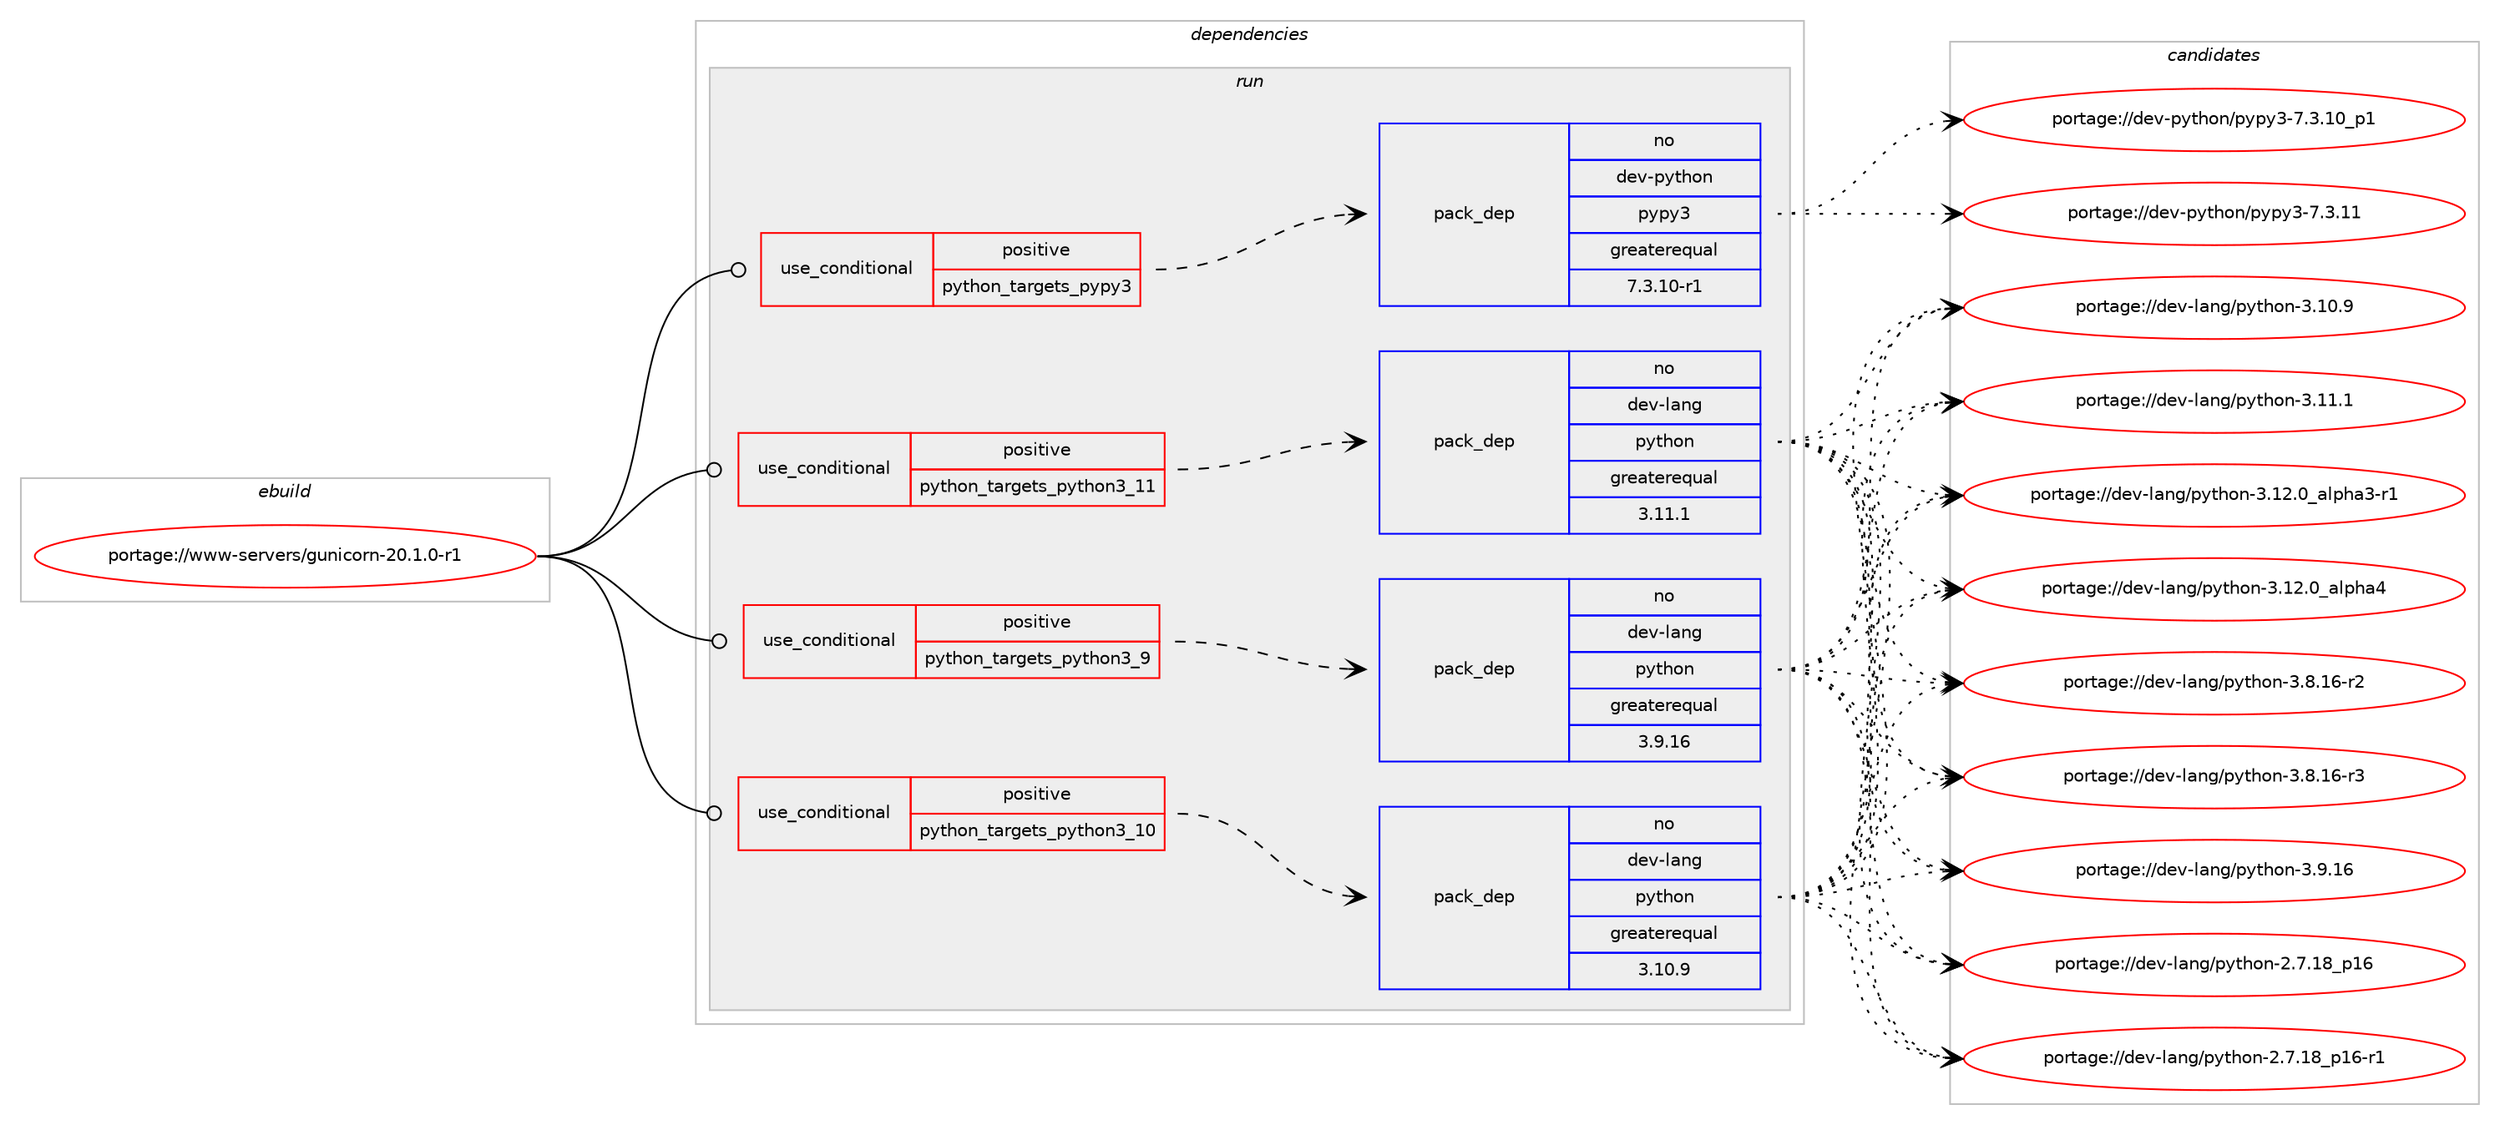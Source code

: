 digraph prolog {

# *************
# Graph options
# *************

newrank=true;
concentrate=true;
compound=true;
graph [rankdir=LR,fontname=Helvetica,fontsize=10,ranksep=1.5];#, ranksep=2.5, nodesep=0.2];
edge  [arrowhead=vee];
node  [fontname=Helvetica,fontsize=10];

# **********
# The ebuild
# **********

subgraph cluster_leftcol {
color=gray;
rank=same;
label=<<i>ebuild</i>>;
id [label="portage://www-servers/gunicorn-20.1.0-r1", color=red, width=4, href="../www-servers/gunicorn-20.1.0-r1.svg"];
}

# ****************
# The dependencies
# ****************

subgraph cluster_midcol {
color=gray;
label=<<i>dependencies</i>>;
subgraph cluster_compile {
fillcolor="#eeeeee";
style=filled;
label=<<i>compile</i>>;
}
subgraph cluster_compileandrun {
fillcolor="#eeeeee";
style=filled;
label=<<i>compile and run</i>>;
}
subgraph cluster_run {
fillcolor="#eeeeee";
style=filled;
label=<<i>run</i>>;
subgraph cond6060 {
dependency9801 [label=<<TABLE BORDER="0" CELLBORDER="1" CELLSPACING="0" CELLPADDING="4"><TR><TD ROWSPAN="3" CELLPADDING="10">use_conditional</TD></TR><TR><TD>positive</TD></TR><TR><TD>python_targets_pypy3</TD></TR></TABLE>>, shape=none, color=red];
subgraph pack3616 {
dependency9802 [label=<<TABLE BORDER="0" CELLBORDER="1" CELLSPACING="0" CELLPADDING="4" WIDTH="220"><TR><TD ROWSPAN="6" CELLPADDING="30">pack_dep</TD></TR><TR><TD WIDTH="110">no</TD></TR><TR><TD>dev-python</TD></TR><TR><TD>pypy3</TD></TR><TR><TD>greaterequal</TD></TR><TR><TD>7.3.10-r1</TD></TR></TABLE>>, shape=none, color=blue];
}
dependency9801:e -> dependency9802:w [weight=20,style="dashed",arrowhead="vee"];
}
id:e -> dependency9801:w [weight=20,style="solid",arrowhead="odot"];
subgraph cond6061 {
dependency9803 [label=<<TABLE BORDER="0" CELLBORDER="1" CELLSPACING="0" CELLPADDING="4"><TR><TD ROWSPAN="3" CELLPADDING="10">use_conditional</TD></TR><TR><TD>positive</TD></TR><TR><TD>python_targets_python3_10</TD></TR></TABLE>>, shape=none, color=red];
subgraph pack3617 {
dependency9804 [label=<<TABLE BORDER="0" CELLBORDER="1" CELLSPACING="0" CELLPADDING="4" WIDTH="220"><TR><TD ROWSPAN="6" CELLPADDING="30">pack_dep</TD></TR><TR><TD WIDTH="110">no</TD></TR><TR><TD>dev-lang</TD></TR><TR><TD>python</TD></TR><TR><TD>greaterequal</TD></TR><TR><TD>3.10.9</TD></TR></TABLE>>, shape=none, color=blue];
}
dependency9803:e -> dependency9804:w [weight=20,style="dashed",arrowhead="vee"];
}
id:e -> dependency9803:w [weight=20,style="solid",arrowhead="odot"];
subgraph cond6062 {
dependency9805 [label=<<TABLE BORDER="0" CELLBORDER="1" CELLSPACING="0" CELLPADDING="4"><TR><TD ROWSPAN="3" CELLPADDING="10">use_conditional</TD></TR><TR><TD>positive</TD></TR><TR><TD>python_targets_python3_11</TD></TR></TABLE>>, shape=none, color=red];
subgraph pack3618 {
dependency9806 [label=<<TABLE BORDER="0" CELLBORDER="1" CELLSPACING="0" CELLPADDING="4" WIDTH="220"><TR><TD ROWSPAN="6" CELLPADDING="30">pack_dep</TD></TR><TR><TD WIDTH="110">no</TD></TR><TR><TD>dev-lang</TD></TR><TR><TD>python</TD></TR><TR><TD>greaterequal</TD></TR><TR><TD>3.11.1</TD></TR></TABLE>>, shape=none, color=blue];
}
dependency9805:e -> dependency9806:w [weight=20,style="dashed",arrowhead="vee"];
}
id:e -> dependency9805:w [weight=20,style="solid",arrowhead="odot"];
subgraph cond6063 {
dependency9807 [label=<<TABLE BORDER="0" CELLBORDER="1" CELLSPACING="0" CELLPADDING="4"><TR><TD ROWSPAN="3" CELLPADDING="10">use_conditional</TD></TR><TR><TD>positive</TD></TR><TR><TD>python_targets_python3_9</TD></TR></TABLE>>, shape=none, color=red];
subgraph pack3619 {
dependency9808 [label=<<TABLE BORDER="0" CELLBORDER="1" CELLSPACING="0" CELLPADDING="4" WIDTH="220"><TR><TD ROWSPAN="6" CELLPADDING="30">pack_dep</TD></TR><TR><TD WIDTH="110">no</TD></TR><TR><TD>dev-lang</TD></TR><TR><TD>python</TD></TR><TR><TD>greaterequal</TD></TR><TR><TD>3.9.16</TD></TR></TABLE>>, shape=none, color=blue];
}
dependency9807:e -> dependency9808:w [weight=20,style="dashed",arrowhead="vee"];
}
id:e -> dependency9807:w [weight=20,style="solid",arrowhead="odot"];
# *** BEGIN UNKNOWN DEPENDENCY TYPE (TODO) ***
# id -> package_dependency(portage://www-servers/gunicorn-20.1.0-r1,run,no,dev-python,setproctitle,none,[,,],[],[use(optenable(python_targets_pypy3),negative),use(optenable(python_targets_python3_9),negative),use(optenable(python_targets_python3_10),negative),use(optenable(python_targets_python3_11),negative)])
# *** END UNKNOWN DEPENDENCY TYPE (TODO) ***

# *** BEGIN UNKNOWN DEPENDENCY TYPE (TODO) ***
# id -> package_dependency(portage://www-servers/gunicorn-20.1.0-r1,run,no,dev-python,setuptools,none,[,,],[],[use(optenable(python_targets_pypy3),negative),use(optenable(python_targets_python3_9),negative),use(optenable(python_targets_python3_10),negative),use(optenable(python_targets_python3_11),negative)])
# *** END UNKNOWN DEPENDENCY TYPE (TODO) ***

}
}

# **************
# The candidates
# **************

subgraph cluster_choices {
rank=same;
color=gray;
label=<<i>candidates</i>>;

subgraph choice3616 {
color=black;
nodesep=1;
choice100101118451121211161041111104711212111212151455546514649489511249 [label="portage://dev-python/pypy3-7.3.10_p1", color=red, width=4,href="../dev-python/pypy3-7.3.10_p1.svg"];
choice10010111845112121116104111110471121211121215145554651464949 [label="portage://dev-python/pypy3-7.3.11", color=red, width=4,href="../dev-python/pypy3-7.3.11.svg"];
dependency9802:e -> choice100101118451121211161041111104711212111212151455546514649489511249:w [style=dotted,weight="100"];
dependency9802:e -> choice10010111845112121116104111110471121211121215145554651464949:w [style=dotted,weight="100"];
}
subgraph choice3617 {
color=black;
nodesep=1;
choice10010111845108971101034711212111610411111045504655464956951124954 [label="portage://dev-lang/python-2.7.18_p16", color=red, width=4,href="../dev-lang/python-2.7.18_p16.svg"];
choice100101118451089711010347112121116104111110455046554649569511249544511449 [label="portage://dev-lang/python-2.7.18_p16-r1", color=red, width=4,href="../dev-lang/python-2.7.18_p16-r1.svg"];
choice10010111845108971101034711212111610411111045514649484657 [label="portage://dev-lang/python-3.10.9", color=red, width=4,href="../dev-lang/python-3.10.9.svg"];
choice10010111845108971101034711212111610411111045514649494649 [label="portage://dev-lang/python-3.11.1", color=red, width=4,href="../dev-lang/python-3.11.1.svg"];
choice10010111845108971101034711212111610411111045514649504648959710811210497514511449 [label="portage://dev-lang/python-3.12.0_alpha3-r1", color=red, width=4,href="../dev-lang/python-3.12.0_alpha3-r1.svg"];
choice1001011184510897110103471121211161041111104551464950464895971081121049752 [label="portage://dev-lang/python-3.12.0_alpha4", color=red, width=4,href="../dev-lang/python-3.12.0_alpha4.svg"];
choice100101118451089711010347112121116104111110455146564649544511450 [label="portage://dev-lang/python-3.8.16-r2", color=red, width=4,href="../dev-lang/python-3.8.16-r2.svg"];
choice100101118451089711010347112121116104111110455146564649544511451 [label="portage://dev-lang/python-3.8.16-r3", color=red, width=4,href="../dev-lang/python-3.8.16-r3.svg"];
choice10010111845108971101034711212111610411111045514657464954 [label="portage://dev-lang/python-3.9.16", color=red, width=4,href="../dev-lang/python-3.9.16.svg"];
dependency9804:e -> choice10010111845108971101034711212111610411111045504655464956951124954:w [style=dotted,weight="100"];
dependency9804:e -> choice100101118451089711010347112121116104111110455046554649569511249544511449:w [style=dotted,weight="100"];
dependency9804:e -> choice10010111845108971101034711212111610411111045514649484657:w [style=dotted,weight="100"];
dependency9804:e -> choice10010111845108971101034711212111610411111045514649494649:w [style=dotted,weight="100"];
dependency9804:e -> choice10010111845108971101034711212111610411111045514649504648959710811210497514511449:w [style=dotted,weight="100"];
dependency9804:e -> choice1001011184510897110103471121211161041111104551464950464895971081121049752:w [style=dotted,weight="100"];
dependency9804:e -> choice100101118451089711010347112121116104111110455146564649544511450:w [style=dotted,weight="100"];
dependency9804:e -> choice100101118451089711010347112121116104111110455146564649544511451:w [style=dotted,weight="100"];
dependency9804:e -> choice10010111845108971101034711212111610411111045514657464954:w [style=dotted,weight="100"];
}
subgraph choice3618 {
color=black;
nodesep=1;
choice10010111845108971101034711212111610411111045504655464956951124954 [label="portage://dev-lang/python-2.7.18_p16", color=red, width=4,href="../dev-lang/python-2.7.18_p16.svg"];
choice100101118451089711010347112121116104111110455046554649569511249544511449 [label="portage://dev-lang/python-2.7.18_p16-r1", color=red, width=4,href="../dev-lang/python-2.7.18_p16-r1.svg"];
choice10010111845108971101034711212111610411111045514649484657 [label="portage://dev-lang/python-3.10.9", color=red, width=4,href="../dev-lang/python-3.10.9.svg"];
choice10010111845108971101034711212111610411111045514649494649 [label="portage://dev-lang/python-3.11.1", color=red, width=4,href="../dev-lang/python-3.11.1.svg"];
choice10010111845108971101034711212111610411111045514649504648959710811210497514511449 [label="portage://dev-lang/python-3.12.0_alpha3-r1", color=red, width=4,href="../dev-lang/python-3.12.0_alpha3-r1.svg"];
choice1001011184510897110103471121211161041111104551464950464895971081121049752 [label="portage://dev-lang/python-3.12.0_alpha4", color=red, width=4,href="../dev-lang/python-3.12.0_alpha4.svg"];
choice100101118451089711010347112121116104111110455146564649544511450 [label="portage://dev-lang/python-3.8.16-r2", color=red, width=4,href="../dev-lang/python-3.8.16-r2.svg"];
choice100101118451089711010347112121116104111110455146564649544511451 [label="portage://dev-lang/python-3.8.16-r3", color=red, width=4,href="../dev-lang/python-3.8.16-r3.svg"];
choice10010111845108971101034711212111610411111045514657464954 [label="portage://dev-lang/python-3.9.16", color=red, width=4,href="../dev-lang/python-3.9.16.svg"];
dependency9806:e -> choice10010111845108971101034711212111610411111045504655464956951124954:w [style=dotted,weight="100"];
dependency9806:e -> choice100101118451089711010347112121116104111110455046554649569511249544511449:w [style=dotted,weight="100"];
dependency9806:e -> choice10010111845108971101034711212111610411111045514649484657:w [style=dotted,weight="100"];
dependency9806:e -> choice10010111845108971101034711212111610411111045514649494649:w [style=dotted,weight="100"];
dependency9806:e -> choice10010111845108971101034711212111610411111045514649504648959710811210497514511449:w [style=dotted,weight="100"];
dependency9806:e -> choice1001011184510897110103471121211161041111104551464950464895971081121049752:w [style=dotted,weight="100"];
dependency9806:e -> choice100101118451089711010347112121116104111110455146564649544511450:w [style=dotted,weight="100"];
dependency9806:e -> choice100101118451089711010347112121116104111110455146564649544511451:w [style=dotted,weight="100"];
dependency9806:e -> choice10010111845108971101034711212111610411111045514657464954:w [style=dotted,weight="100"];
}
subgraph choice3619 {
color=black;
nodesep=1;
choice10010111845108971101034711212111610411111045504655464956951124954 [label="portage://dev-lang/python-2.7.18_p16", color=red, width=4,href="../dev-lang/python-2.7.18_p16.svg"];
choice100101118451089711010347112121116104111110455046554649569511249544511449 [label="portage://dev-lang/python-2.7.18_p16-r1", color=red, width=4,href="../dev-lang/python-2.7.18_p16-r1.svg"];
choice10010111845108971101034711212111610411111045514649484657 [label="portage://dev-lang/python-3.10.9", color=red, width=4,href="../dev-lang/python-3.10.9.svg"];
choice10010111845108971101034711212111610411111045514649494649 [label="portage://dev-lang/python-3.11.1", color=red, width=4,href="../dev-lang/python-3.11.1.svg"];
choice10010111845108971101034711212111610411111045514649504648959710811210497514511449 [label="portage://dev-lang/python-3.12.0_alpha3-r1", color=red, width=4,href="../dev-lang/python-3.12.0_alpha3-r1.svg"];
choice1001011184510897110103471121211161041111104551464950464895971081121049752 [label="portage://dev-lang/python-3.12.0_alpha4", color=red, width=4,href="../dev-lang/python-3.12.0_alpha4.svg"];
choice100101118451089711010347112121116104111110455146564649544511450 [label="portage://dev-lang/python-3.8.16-r2", color=red, width=4,href="../dev-lang/python-3.8.16-r2.svg"];
choice100101118451089711010347112121116104111110455146564649544511451 [label="portage://dev-lang/python-3.8.16-r3", color=red, width=4,href="../dev-lang/python-3.8.16-r3.svg"];
choice10010111845108971101034711212111610411111045514657464954 [label="portage://dev-lang/python-3.9.16", color=red, width=4,href="../dev-lang/python-3.9.16.svg"];
dependency9808:e -> choice10010111845108971101034711212111610411111045504655464956951124954:w [style=dotted,weight="100"];
dependency9808:e -> choice100101118451089711010347112121116104111110455046554649569511249544511449:w [style=dotted,weight="100"];
dependency9808:e -> choice10010111845108971101034711212111610411111045514649484657:w [style=dotted,weight="100"];
dependency9808:e -> choice10010111845108971101034711212111610411111045514649494649:w [style=dotted,weight="100"];
dependency9808:e -> choice10010111845108971101034711212111610411111045514649504648959710811210497514511449:w [style=dotted,weight="100"];
dependency9808:e -> choice1001011184510897110103471121211161041111104551464950464895971081121049752:w [style=dotted,weight="100"];
dependency9808:e -> choice100101118451089711010347112121116104111110455146564649544511450:w [style=dotted,weight="100"];
dependency9808:e -> choice100101118451089711010347112121116104111110455146564649544511451:w [style=dotted,weight="100"];
dependency9808:e -> choice10010111845108971101034711212111610411111045514657464954:w [style=dotted,weight="100"];
}
}

}
